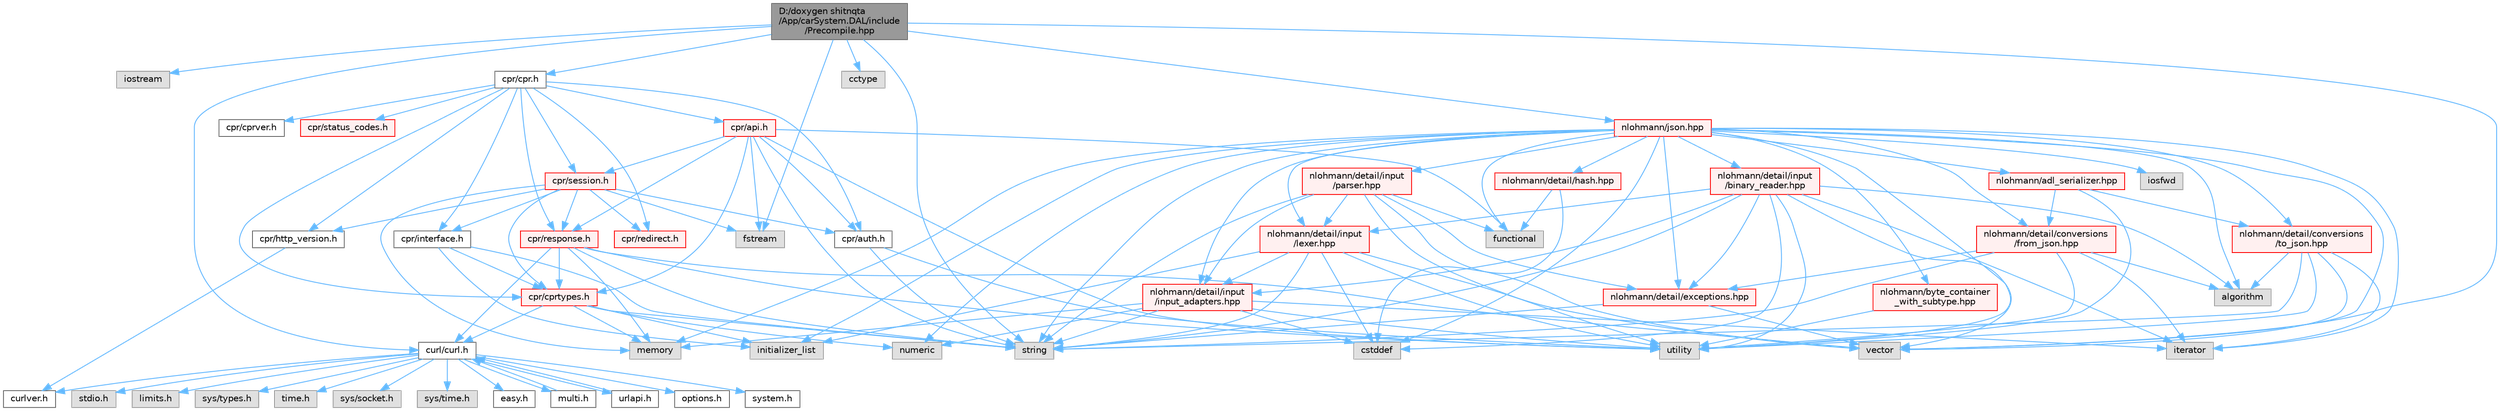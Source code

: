 digraph "D:/doxygen shitnqta/App/carSystem.DAL/include/Precompile.hpp"
{
 // INTERACTIVE_SVG=YES
 // LATEX_PDF_SIZE
  bgcolor="transparent";
  edge [fontname=Helvetica,fontsize=10,labelfontname=Helvetica,labelfontsize=10];
  node [fontname=Helvetica,fontsize=10,shape=box,height=0.2,width=0.4];
  Node1 [id="Node000001",label="D:/doxygen shitnqta\l/App/carSystem.DAL/include\l/Precompile.hpp",height=0.2,width=0.4,color="gray40", fillcolor="grey60", style="filled", fontcolor="black",tooltip=" "];
  Node1 -> Node2 [id="edge1_Node000001_Node000002",color="steelblue1",style="solid",tooltip=" "];
  Node2 [id="Node000002",label="iostream",height=0.2,width=0.4,color="grey60", fillcolor="#E0E0E0", style="filled",tooltip=" "];
  Node1 -> Node3 [id="edge2_Node000001_Node000003",color="steelblue1",style="solid",tooltip=" "];
  Node3 [id="Node000003",label="vector",height=0.2,width=0.4,color="grey60", fillcolor="#E0E0E0", style="filled",tooltip=" "];
  Node1 -> Node4 [id="edge3_Node000001_Node000004",color="steelblue1",style="solid",tooltip=" "];
  Node4 [id="Node000004",label="string",height=0.2,width=0.4,color="grey60", fillcolor="#E0E0E0", style="filled",tooltip=" "];
  Node1 -> Node5 [id="edge4_Node000001_Node000005",color="steelblue1",style="solid",tooltip=" "];
  Node5 [id="Node000005",label="fstream",height=0.2,width=0.4,color="grey60", fillcolor="#E0E0E0", style="filled",tooltip=" "];
  Node1 -> Node6 [id="edge5_Node000001_Node000006",color="steelblue1",style="solid",tooltip=" "];
  Node6 [id="Node000006",label="cctype",height=0.2,width=0.4,color="grey60", fillcolor="#E0E0E0", style="filled",tooltip=" "];
  Node1 -> Node7 [id="edge6_Node000001_Node000007",color="steelblue1",style="solid",tooltip=" "];
  Node7 [id="Node000007",label="curl/curl.h",height=0.2,width=0.4,color="grey40", fillcolor="white", style="filled",URL="$a00113.html",tooltip=" "];
  Node7 -> Node8 [id="edge7_Node000007_Node000008",color="steelblue1",style="solid",tooltip=" "];
  Node8 [id="Node000008",label="curlver.h",height=0.2,width=0.4,color="grey40", fillcolor="white", style="filled",URL="$a00116.html",tooltip=" "];
  Node7 -> Node9 [id="edge8_Node000007_Node000009",color="steelblue1",style="solid",tooltip=" "];
  Node9 [id="Node000009",label="system.h",height=0.2,width=0.4,color="grey40", fillcolor="white", style="filled",URL="$a00134.html",tooltip=" "];
  Node7 -> Node10 [id="edge9_Node000007_Node000010",color="steelblue1",style="solid",tooltip=" "];
  Node10 [id="Node000010",label="stdio.h",height=0.2,width=0.4,color="grey60", fillcolor="#E0E0E0", style="filled",tooltip=" "];
  Node7 -> Node11 [id="edge10_Node000007_Node000011",color="steelblue1",style="solid",tooltip=" "];
  Node11 [id="Node000011",label="limits.h",height=0.2,width=0.4,color="grey60", fillcolor="#E0E0E0", style="filled",tooltip=" "];
  Node7 -> Node12 [id="edge11_Node000007_Node000012",color="steelblue1",style="solid",tooltip=" "];
  Node12 [id="Node000012",label="sys/types.h",height=0.2,width=0.4,color="grey60", fillcolor="#E0E0E0", style="filled",tooltip=" "];
  Node7 -> Node13 [id="edge12_Node000007_Node000013",color="steelblue1",style="solid",tooltip=" "];
  Node13 [id="Node000013",label="time.h",height=0.2,width=0.4,color="grey60", fillcolor="#E0E0E0", style="filled",tooltip=" "];
  Node7 -> Node14 [id="edge13_Node000007_Node000014",color="steelblue1",style="solid",tooltip=" "];
  Node14 [id="Node000014",label="sys/socket.h",height=0.2,width=0.4,color="grey60", fillcolor="#E0E0E0", style="filled",tooltip=" "];
  Node7 -> Node15 [id="edge14_Node000007_Node000015",color="steelblue1",style="solid",tooltip=" "];
  Node15 [id="Node000015",label="sys/time.h",height=0.2,width=0.4,color="grey60", fillcolor="#E0E0E0", style="filled",tooltip=" "];
  Node7 -> Node16 [id="edge15_Node000007_Node000016",color="steelblue1",style="solid",tooltip=" "];
  Node16 [id="Node000016",label="easy.h",height=0.2,width=0.4,color="grey40", fillcolor="white", style="filled",URL="$a00119.html",tooltip=" "];
  Node7 -> Node17 [id="edge16_Node000007_Node000017",color="steelblue1",style="solid",tooltip=" "];
  Node17 [id="Node000017",label="multi.h",height=0.2,width=0.4,color="grey40", fillcolor="white", style="filled",URL="$a00125.html",tooltip=" "];
  Node17 -> Node7 [id="edge17_Node000017_Node000007",color="steelblue1",style="solid",tooltip=" "];
  Node7 -> Node18 [id="edge18_Node000007_Node000018",color="steelblue1",style="solid",tooltip=" "];
  Node18 [id="Node000018",label="urlapi.h",height=0.2,width=0.4,color="grey40", fillcolor="white", style="filled",URL="$a00140.html",tooltip=" "];
  Node18 -> Node7 [id="edge19_Node000018_Node000007",color="steelblue1",style="solid",tooltip=" "];
  Node7 -> Node19 [id="edge20_Node000007_Node000019",color="steelblue1",style="solid",tooltip=" "];
  Node19 [id="Node000019",label="options.h",height=0.2,width=0.4,color="grey40", fillcolor="white", style="filled",URL="$a00128.html",tooltip=" "];
  Node1 -> Node20 [id="edge21_Node000001_Node000020",color="steelblue1",style="solid",tooltip=" "];
  Node20 [id="Node000020",label="cpr/cpr.h",height=0.2,width=0.4,color="grey40", fillcolor="white", style="filled",URL="$a00032.html",tooltip=" "];
  Node20 -> Node21 [id="edge22_Node000020_Node000021",color="steelblue1",style="solid",tooltip=" "];
  Node21 [id="Node000021",label="cpr/api.h",height=0.2,width=0.4,color="red", fillcolor="#FFF0F0", style="filled",URL="$a00011.html",tooltip=" "];
  Node21 -> Node5 [id="edge23_Node000021_Node000005",color="steelblue1",style="solid",tooltip=" "];
  Node21 -> Node22 [id="edge24_Node000021_Node000022",color="steelblue1",style="solid",tooltip=" "];
  Node22 [id="Node000022",label="functional",height=0.2,width=0.4,color="grey60", fillcolor="#E0E0E0", style="filled",tooltip=" "];
  Node21 -> Node4 [id="edge25_Node000021_Node000004",color="steelblue1",style="solid",tooltip=" "];
  Node21 -> Node24 [id="edge26_Node000021_Node000024",color="steelblue1",style="solid",tooltip=" "];
  Node24 [id="Node000024",label="utility",height=0.2,width=0.4,color="grey60", fillcolor="#E0E0E0", style="filled",tooltip=" "];
  Node21 -> Node25 [id="edge27_Node000021_Node000025",color="steelblue1",style="solid",tooltip=" "];
  Node25 [id="Node000025",label="cpr/auth.h",height=0.2,width=0.4,color="grey40", fillcolor="white", style="filled",URL="$a00014.html",tooltip=" "];
  Node25 -> Node4 [id="edge28_Node000025_Node000004",color="steelblue1",style="solid",tooltip=" "];
  Node25 -> Node24 [id="edge29_Node000025_Node000024",color="steelblue1",style="solid",tooltip=" "];
  Node21 -> Node27 [id="edge30_Node000021_Node000027",color="steelblue1",style="solid",tooltip=" "];
  Node27 [id="Node000027",label="cpr/cprtypes.h",height=0.2,width=0.4,color="red", fillcolor="#FFF0F0", style="filled",URL="$a00035.html",tooltip=" "];
  Node27 -> Node7 [id="edge31_Node000027_Node000007",color="steelblue1",style="solid",tooltip=" "];
  Node27 -> Node28 [id="edge32_Node000027_Node000028",color="steelblue1",style="solid",tooltip=" "];
  Node28 [id="Node000028",label="initializer_list",height=0.2,width=0.4,color="grey60", fillcolor="#E0E0E0", style="filled",tooltip=" "];
  Node27 -> Node30 [id="edge33_Node000027_Node000030",color="steelblue1",style="solid",tooltip=" "];
  Node30 [id="Node000030",label="memory",height=0.2,width=0.4,color="grey60", fillcolor="#E0E0E0", style="filled",tooltip=" "];
  Node27 -> Node31 [id="edge34_Node000027_Node000031",color="steelblue1",style="solid",tooltip=" "];
  Node31 [id="Node000031",label="numeric",height=0.2,width=0.4,color="grey60", fillcolor="#E0E0E0", style="filled",tooltip=" "];
  Node27 -> Node4 [id="edge35_Node000027_Node000004",color="steelblue1",style="solid",tooltip=" "];
  Node21 -> Node42 [id="edge36_Node000021_Node000042",color="steelblue1",style="solid",tooltip=" "];
  Node42 [id="Node000042",label="cpr/response.h",height=0.2,width=0.4,color="red", fillcolor="#FFF0F0", style="filled",URL="$a00086.html",tooltip=" "];
  Node42 -> Node7 [id="edge37_Node000042_Node000007",color="steelblue1",style="solid",tooltip=" "];
  Node42 -> Node30 [id="edge38_Node000042_Node000030",color="steelblue1",style="solid",tooltip=" "];
  Node42 -> Node4 [id="edge39_Node000042_Node000004",color="steelblue1",style="solid",tooltip=" "];
  Node42 -> Node24 [id="edge40_Node000042_Node000024",color="steelblue1",style="solid",tooltip=" "];
  Node42 -> Node3 [id="edge41_Node000042_Node000003",color="steelblue1",style="solid",tooltip=" "];
  Node42 -> Node27 [id="edge42_Node000042_Node000027",color="steelblue1",style="solid",tooltip=" "];
  Node21 -> Node50 [id="edge43_Node000021_Node000050",color="steelblue1",style="solid",tooltip=" "];
  Node50 [id="Node000050",label="cpr/session.h",height=0.2,width=0.4,color="red", fillcolor="#FFF0F0", style="filled",URL="$a00089.html",tooltip=" "];
  Node50 -> Node5 [id="edge44_Node000050_Node000005",color="steelblue1",style="solid",tooltip=" "];
  Node50 -> Node30 [id="edge45_Node000050_Node000030",color="steelblue1",style="solid",tooltip=" "];
  Node50 -> Node25 [id="edge46_Node000050_Node000025",color="steelblue1",style="solid",tooltip=" "];
  Node50 -> Node27 [id="edge47_Node000050_Node000027",color="steelblue1",style="solid",tooltip=" "];
  Node50 -> Node55 [id="edge48_Node000050_Node000055",color="steelblue1",style="solid",tooltip=" "];
  Node55 [id="Node000055",label="cpr/http_version.h",height=0.2,width=0.4,color="grey40", fillcolor="white", style="filled",URL="$a00053.html",tooltip=" "];
  Node55 -> Node8 [id="edge49_Node000055_Node000008",color="steelblue1",style="solid",tooltip=" "];
  Node50 -> Node56 [id="edge50_Node000050_Node000056",color="steelblue1",style="solid",tooltip=" "];
  Node56 [id="Node000056",label="cpr/interface.h",height=0.2,width=0.4,color="grey40", fillcolor="white", style="filled",URL="$a00056.html",tooltip=" "];
  Node56 -> Node28 [id="edge51_Node000056_Node000028",color="steelblue1",style="solid",tooltip=" "];
  Node56 -> Node4 [id="edge52_Node000056_Node000004",color="steelblue1",style="solid",tooltip=" "];
  Node56 -> Node27 [id="edge53_Node000056_Node000027",color="steelblue1",style="solid",tooltip=" "];
  Node50 -> Node62 [id="edge54_Node000050_Node000062",color="steelblue1",style="solid",tooltip=" "];
  Node62 [id="Node000062",label="cpr/redirect.h",height=0.2,width=0.4,color="red", fillcolor="#FFF0F0", style="filled",URL="$a00083.html",tooltip=" "];
  Node50 -> Node42 [id="edge55_Node000050_Node000042",color="steelblue1",style="solid",tooltip=" "];
  Node20 -> Node25 [id="edge56_Node000020_Node000025",color="steelblue1",style="solid",tooltip=" "];
  Node20 -> Node27 [id="edge57_Node000020_Node000027",color="steelblue1",style="solid",tooltip=" "];
  Node20 -> Node66 [id="edge58_Node000020_Node000066",color="steelblue1",style="solid",tooltip=" "];
  Node66 [id="Node000066",label="cpr/cprver.h",height=0.2,width=0.4,color="grey40", fillcolor="white", style="filled",URL="$a00038.html",tooltip=" "];
  Node20 -> Node55 [id="edge59_Node000020_Node000055",color="steelblue1",style="solid",tooltip=" "];
  Node20 -> Node56 [id="edge60_Node000020_Node000056",color="steelblue1",style="solid",tooltip=" "];
  Node20 -> Node62 [id="edge61_Node000020_Node000062",color="steelblue1",style="solid",tooltip=" "];
  Node20 -> Node42 [id="edge62_Node000020_Node000042",color="steelblue1",style="solid",tooltip=" "];
  Node20 -> Node50 [id="edge63_Node000020_Node000050",color="steelblue1",style="solid",tooltip=" "];
  Node20 -> Node67 [id="edge64_Node000020_Node000067",color="steelblue1",style="solid",tooltip=" "];
  Node67 [id="Node000067",label="cpr/status_codes.h",height=0.2,width=0.4,color="red", fillcolor="#FFF0F0", style="filled",URL="$a00095.html",tooltip=" "];
  Node1 -> Node68 [id="edge65_Node000001_Node000068",color="steelblue1",style="solid",tooltip=" "];
  Node68 [id="Node000068",label="nlohmann/json.hpp",height=0.2,width=0.4,color="red", fillcolor="#FFF0F0", style="filled",URL="$a00251.html",tooltip=" "];
  Node68 -> Node69 [id="edge66_Node000068_Node000069",color="steelblue1",style="solid",tooltip=" "];
  Node69 [id="Node000069",label="algorithm",height=0.2,width=0.4,color="grey60", fillcolor="#E0E0E0", style="filled",tooltip=" "];
  Node68 -> Node70 [id="edge67_Node000068_Node000070",color="steelblue1",style="solid",tooltip=" "];
  Node70 [id="Node000070",label="cstddef",height=0.2,width=0.4,color="grey60", fillcolor="#E0E0E0", style="filled",tooltip=" "];
  Node68 -> Node22 [id="edge68_Node000068_Node000022",color="steelblue1",style="solid",tooltip=" "];
  Node68 -> Node28 [id="edge69_Node000068_Node000028",color="steelblue1",style="solid",tooltip=" "];
  Node68 -> Node71 [id="edge70_Node000068_Node000071",color="steelblue1",style="solid",tooltip=" "];
  Node71 [id="Node000071",label="iosfwd",height=0.2,width=0.4,color="grey60", fillcolor="#E0E0E0", style="filled",tooltip=" "];
  Node68 -> Node72 [id="edge71_Node000068_Node000072",color="steelblue1",style="solid",tooltip=" "];
  Node72 [id="Node000072",label="iterator",height=0.2,width=0.4,color="grey60", fillcolor="#E0E0E0", style="filled",tooltip=" "];
  Node68 -> Node30 [id="edge72_Node000068_Node000030",color="steelblue1",style="solid",tooltip=" "];
  Node68 -> Node31 [id="edge73_Node000068_Node000031",color="steelblue1",style="solid",tooltip=" "];
  Node68 -> Node4 [id="edge74_Node000068_Node000004",color="steelblue1",style="solid",tooltip=" "];
  Node68 -> Node24 [id="edge75_Node000068_Node000024",color="steelblue1",style="solid",tooltip=" "];
  Node68 -> Node3 [id="edge76_Node000068_Node000003",color="steelblue1",style="solid",tooltip=" "];
  Node68 -> Node73 [id="edge77_Node000068_Node000073",color="steelblue1",style="solid",tooltip=" "];
  Node73 [id="Node000073",label="nlohmann/adl_serializer.hpp",height=0.2,width=0.4,color="red", fillcolor="#FFF0F0", style="filled",URL="$a00143.html",tooltip=" "];
  Node73 -> Node24 [id="edge78_Node000073_Node000024",color="steelblue1",style="solid",tooltip=" "];
  Node73 -> Node74 [id="edge79_Node000073_Node000074",color="steelblue1",style="solid",tooltip=" "];
  Node74 [id="Node000074",label="nlohmann/detail/conversions\l/from_json.hpp",height=0.2,width=0.4,color="red", fillcolor="#FFF0F0", style="filled",URL="$a00149.html",tooltip=" "];
  Node74 -> Node69 [id="edge80_Node000074_Node000069",color="steelblue1",style="solid",tooltip=" "];
  Node74 -> Node72 [id="edge81_Node000074_Node000072",color="steelblue1",style="solid",tooltip=" "];
  Node74 -> Node4 [id="edge82_Node000074_Node000004",color="steelblue1",style="solid",tooltip=" "];
  Node74 -> Node24 [id="edge83_Node000074_Node000024",color="steelblue1",style="solid",tooltip=" "];
  Node74 -> Node79 [id="edge84_Node000074_Node000079",color="steelblue1",style="solid",tooltip=" "];
  Node79 [id="Node000079",label="nlohmann/detail/exceptions.hpp",height=0.2,width=0.4,color="red", fillcolor="#FFF0F0", style="filled",URL="$a00158.html",tooltip=" "];
  Node79 -> Node4 [id="edge85_Node000079_Node000004",color="steelblue1",style="solid",tooltip=" "];
  Node79 -> Node3 [id="edge86_Node000079_Node000003",color="steelblue1",style="solid",tooltip=" "];
  Node73 -> Node98 [id="edge87_Node000073_Node000098",color="steelblue1",style="solid",tooltip=" "];
  Node98 [id="Node000098",label="nlohmann/detail/conversions\l/to_json.hpp",height=0.2,width=0.4,color="red", fillcolor="#FFF0F0", style="filled",URL="$a00155.html",tooltip=" "];
  Node98 -> Node69 [id="edge88_Node000098_Node000069",color="steelblue1",style="solid",tooltip=" "];
  Node98 -> Node72 [id="edge89_Node000098_Node000072",color="steelblue1",style="solid",tooltip=" "];
  Node98 -> Node4 [id="edge90_Node000098_Node000004",color="steelblue1",style="solid",tooltip=" "];
  Node98 -> Node24 [id="edge91_Node000098_Node000024",color="steelblue1",style="solid",tooltip=" "];
  Node98 -> Node3 [id="edge92_Node000098_Node000003",color="steelblue1",style="solid",tooltip=" "];
  Node68 -> Node100 [id="edge93_Node000068_Node000100",color="steelblue1",style="solid",tooltip=" "];
  Node100 [id="Node000100",label="nlohmann/byte_container\l_with_subtype.hpp",height=0.2,width=0.4,color="red", fillcolor="#FFF0F0", style="filled",URL="$a00146.html",tooltip=" "];
  Node100 -> Node24 [id="edge94_Node000100_Node000024",color="steelblue1",style="solid",tooltip=" "];
  Node68 -> Node74 [id="edge95_Node000068_Node000074",color="steelblue1",style="solid",tooltip=" "];
  Node68 -> Node98 [id="edge96_Node000068_Node000098",color="steelblue1",style="solid",tooltip=" "];
  Node68 -> Node79 [id="edge97_Node000068_Node000079",color="steelblue1",style="solid",tooltip=" "];
  Node68 -> Node101 [id="edge98_Node000068_Node000101",color="steelblue1",style="solid",tooltip=" "];
  Node101 [id="Node000101",label="nlohmann/detail/hash.hpp",height=0.2,width=0.4,color="red", fillcolor="#FFF0F0", style="filled",URL="$a00161.html",tooltip=" "];
  Node101 -> Node70 [id="edge99_Node000101_Node000070",color="steelblue1",style="solid",tooltip=" "];
  Node101 -> Node22 [id="edge100_Node000101_Node000022",color="steelblue1",style="solid",tooltip=" "];
  Node68 -> Node102 [id="edge101_Node000068_Node000102",color="steelblue1",style="solid",tooltip=" "];
  Node102 [id="Node000102",label="nlohmann/detail/input\l/binary_reader.hpp",height=0.2,width=0.4,color="red", fillcolor="#FFF0F0", style="filled",URL="$a00164.html",tooltip=" "];
  Node102 -> Node69 [id="edge102_Node000102_Node000069",color="steelblue1",style="solid",tooltip=" "];
  Node102 -> Node70 [id="edge103_Node000102_Node000070",color="steelblue1",style="solid",tooltip=" "];
  Node102 -> Node72 [id="edge104_Node000102_Node000072",color="steelblue1",style="solid",tooltip=" "];
  Node102 -> Node4 [id="edge105_Node000102_Node000004",color="steelblue1",style="solid",tooltip=" "];
  Node102 -> Node24 [id="edge106_Node000102_Node000024",color="steelblue1",style="solid",tooltip=" "];
  Node102 -> Node3 [id="edge107_Node000102_Node000003",color="steelblue1",style="solid",tooltip=" "];
  Node102 -> Node79 [id="edge108_Node000102_Node000079",color="steelblue1",style="solid",tooltip=" "];
  Node102 -> Node106 [id="edge109_Node000102_Node000106",color="steelblue1",style="solid",tooltip=" "];
  Node106 [id="Node000106",label="nlohmann/detail/input\l/input_adapters.hpp",height=0.2,width=0.4,color="red", fillcolor="#FFF0F0", style="filled",URL="$a00167.html",tooltip=" "];
  Node106 -> Node70 [id="edge110_Node000106_Node000070",color="steelblue1",style="solid",tooltip=" "];
  Node106 -> Node72 [id="edge111_Node000106_Node000072",color="steelblue1",style="solid",tooltip=" "];
  Node106 -> Node30 [id="edge112_Node000106_Node000030",color="steelblue1",style="solid",tooltip=" "];
  Node106 -> Node31 [id="edge113_Node000106_Node000031",color="steelblue1",style="solid",tooltip=" "];
  Node106 -> Node4 [id="edge114_Node000106_Node000004",color="steelblue1",style="solid",tooltip=" "];
  Node106 -> Node24 [id="edge115_Node000106_Node000024",color="steelblue1",style="solid",tooltip=" "];
  Node102 -> Node109 [id="edge116_Node000102_Node000109",color="steelblue1",style="solid",tooltip=" "];
  Node109 [id="Node000109",label="nlohmann/detail/input\l/lexer.hpp",height=0.2,width=0.4,color="red", fillcolor="#FFF0F0", style="filled",URL="$a00173.html",tooltip=" "];
  Node109 -> Node70 [id="edge117_Node000109_Node000070",color="steelblue1",style="solid",tooltip=" "];
  Node109 -> Node28 [id="edge118_Node000109_Node000028",color="steelblue1",style="solid",tooltip=" "];
  Node109 -> Node4 [id="edge119_Node000109_Node000004",color="steelblue1",style="solid",tooltip=" "];
  Node109 -> Node24 [id="edge120_Node000109_Node000024",color="steelblue1",style="solid",tooltip=" "];
  Node109 -> Node3 [id="edge121_Node000109_Node000003",color="steelblue1",style="solid",tooltip=" "];
  Node109 -> Node106 [id="edge122_Node000109_Node000106",color="steelblue1",style="solid",tooltip=" "];
  Node68 -> Node106 [id="edge123_Node000068_Node000106",color="steelblue1",style="solid",tooltip=" "];
  Node68 -> Node109 [id="edge124_Node000068_Node000109",color="steelblue1",style="solid",tooltip=" "];
  Node68 -> Node112 [id="edge125_Node000068_Node000112",color="steelblue1",style="solid",tooltip=" "];
  Node112 [id="Node000112",label="nlohmann/detail/input\l/parser.hpp",height=0.2,width=0.4,color="red", fillcolor="#FFF0F0", style="filled",URL="$a00176.html",tooltip=" "];
  Node112 -> Node22 [id="edge126_Node000112_Node000022",color="steelblue1",style="solid",tooltip=" "];
  Node112 -> Node4 [id="edge127_Node000112_Node000004",color="steelblue1",style="solid",tooltip=" "];
  Node112 -> Node24 [id="edge128_Node000112_Node000024",color="steelblue1",style="solid",tooltip=" "];
  Node112 -> Node3 [id="edge129_Node000112_Node000003",color="steelblue1",style="solid",tooltip=" "];
  Node112 -> Node79 [id="edge130_Node000112_Node000079",color="steelblue1",style="solid",tooltip=" "];
  Node112 -> Node106 [id="edge131_Node000112_Node000106",color="steelblue1",style="solid",tooltip=" "];
  Node112 -> Node109 [id="edge132_Node000112_Node000109",color="steelblue1",style="solid",tooltip=" "];
}
